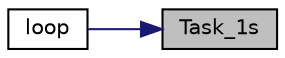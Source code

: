 digraph "Task_1s"
{
 // LATEX_PDF_SIZE
  edge [fontname="Helvetica",fontsize="10",labelfontname="Helvetica",labelfontsize="10"];
  node [fontname="Helvetica",fontsize="10",shape=record];
  rankdir="RL";
  Node1 [label="Task_1s",height=0.2,width=0.4,color="black", fillcolor="grey75", style="filled", fontcolor="black",tooltip="Function Task_1s called every 1 sec."];
  Node1 -> Node2 [dir="back",color="midnightblue",fontsize="10",style="solid",fontname="Helvetica"];
  Node2 [label="loop",height=0.2,width=0.4,color="black", fillcolor="white", style="filled",URL="$Controller_8ino.html#afe461d27b9c48d5921c00d521181f12f",tooltip="Usual arduino steadily called function."];
}
